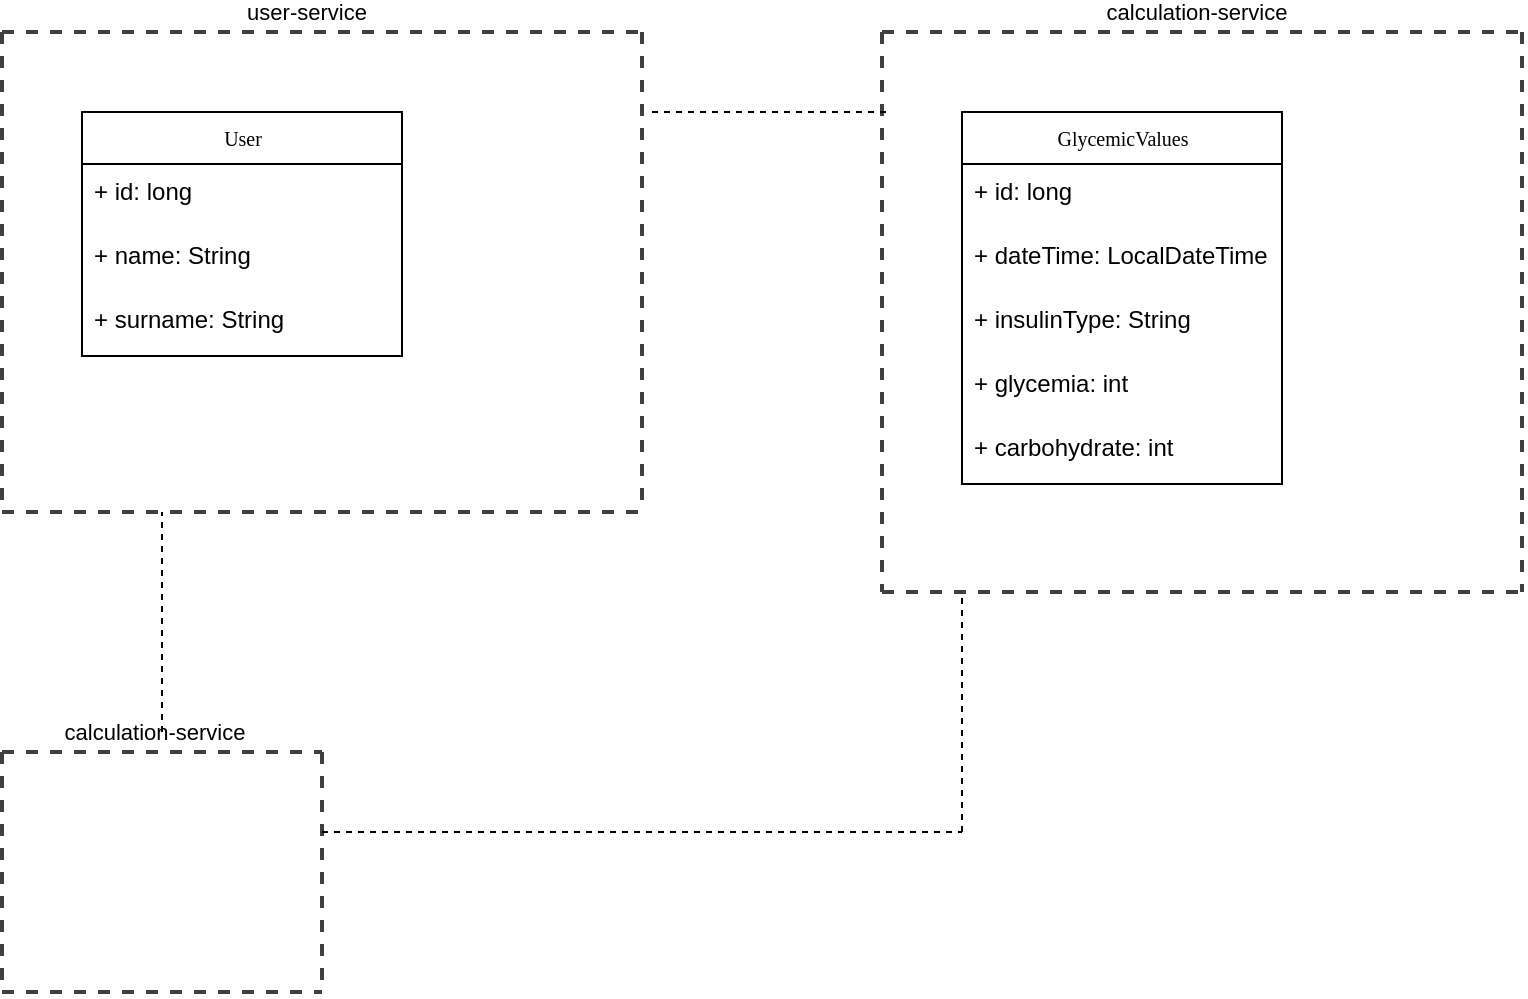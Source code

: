 <mxfile version="24.8.4">
  <diagram name="Page-1" id="c4acf3e9-155e-7222-9cf6-157b1a14988f">
    <mxGraphModel dx="1290" dy="1630" grid="1" gridSize="10" guides="1" tooltips="1" connect="1" arrows="1" fold="1" page="1" pageScale="1" pageWidth="850" pageHeight="1100" background="none" math="0" shadow="0">
      <root>
        <mxCell id="0" />
        <mxCell id="1" parent="0" />
        <mxCell id="17acba5748e5396b-20" value="User" style="swimlane;html=1;fontStyle=0;childLayout=stackLayout;horizontal=1;startSize=26;fillColor=none;horizontalStack=0;resizeParent=1;resizeLast=0;collapsible=1;marginBottom=0;swimlaneFillColor=#ffffff;rounded=0;shadow=0;comic=0;labelBackgroundColor=none;strokeWidth=1;fontFamily=Verdana;fontSize=10;align=center;" parent="1" vertex="1">
          <mxGeometry x="80" y="40" width="160" height="122" as="geometry" />
        </mxCell>
        <mxCell id="47DNQcjLyfp37vdKlu38-13" value="+ id: long" style="text;html=1;strokeColor=none;fillColor=none;align=left;verticalAlign=top;spacingLeft=4;spacingRight=4;whiteSpace=wrap;overflow=hidden;rotatable=0;points=[[0,0.5],[1,0.5]];portConstraint=eastwest;" vertex="1" parent="17acba5748e5396b-20">
          <mxGeometry y="26" width="160" height="32" as="geometry" />
        </mxCell>
        <mxCell id="47DNQcjLyfp37vdKlu38-14" value="+ name: String" style="text;html=1;strokeColor=none;fillColor=none;align=left;verticalAlign=top;spacingLeft=4;spacingRight=4;whiteSpace=wrap;overflow=hidden;rotatable=0;points=[[0,0.5],[1,0.5]];portConstraint=eastwest;" vertex="1" parent="17acba5748e5396b-20">
          <mxGeometry y="58" width="160" height="32" as="geometry" />
        </mxCell>
        <mxCell id="47DNQcjLyfp37vdKlu38-15" value="+ surname: String" style="text;html=1;strokeColor=none;fillColor=none;align=left;verticalAlign=top;spacingLeft=4;spacingRight=4;whiteSpace=wrap;overflow=hidden;rotatable=0;points=[[0,0.5],[1,0.5]];portConstraint=eastwest;" vertex="1" parent="17acba5748e5396b-20">
          <mxGeometry y="90" width="160" height="32" as="geometry" />
        </mxCell>
        <mxCell id="47DNQcjLyfp37vdKlu38-1" value="GlycemicValues" style="swimlane;html=1;fontStyle=0;childLayout=stackLayout;horizontal=1;startSize=26;fillColor=none;horizontalStack=0;resizeParent=1;resizeLast=0;collapsible=1;marginBottom=0;swimlaneFillColor=#ffffff;rounded=0;shadow=0;comic=0;labelBackgroundColor=none;strokeWidth=1;fontFamily=Verdana;fontSize=10;align=center;" vertex="1" parent="1">
          <mxGeometry x="520" y="40" width="160" height="186" as="geometry" />
        </mxCell>
        <mxCell id="47DNQcjLyfp37vdKlu38-9" value="+ id: long" style="text;html=1;strokeColor=none;fillColor=none;align=left;verticalAlign=top;spacingLeft=4;spacingRight=4;whiteSpace=wrap;overflow=hidden;rotatable=0;points=[[0,0.5],[1,0.5]];portConstraint=eastwest;" vertex="1" parent="47DNQcjLyfp37vdKlu38-1">
          <mxGeometry y="26" width="160" height="32" as="geometry" />
        </mxCell>
        <mxCell id="47DNQcjLyfp37vdKlu38-4" value="+ dateTime: LocalDateTime" style="text;html=1;strokeColor=none;fillColor=none;align=left;verticalAlign=top;spacingLeft=4;spacingRight=4;whiteSpace=wrap;overflow=hidden;rotatable=0;points=[[0,0.5],[1,0.5]];portConstraint=eastwest;" vertex="1" parent="47DNQcjLyfp37vdKlu38-1">
          <mxGeometry y="58" width="160" height="32" as="geometry" />
        </mxCell>
        <mxCell id="47DNQcjLyfp37vdKlu38-10" value="+ insulinType: String" style="text;html=1;strokeColor=none;fillColor=none;align=left;verticalAlign=top;spacingLeft=4;spacingRight=4;whiteSpace=wrap;overflow=hidden;rotatable=0;points=[[0,0.5],[1,0.5]];portConstraint=eastwest;" vertex="1" parent="47DNQcjLyfp37vdKlu38-1">
          <mxGeometry y="90" width="160" height="32" as="geometry" />
        </mxCell>
        <mxCell id="47DNQcjLyfp37vdKlu38-11" value="+ glycemia: int" style="text;html=1;strokeColor=none;fillColor=none;align=left;verticalAlign=top;spacingLeft=4;spacingRight=4;whiteSpace=wrap;overflow=hidden;rotatable=0;points=[[0,0.5],[1,0.5]];portConstraint=eastwest;" vertex="1" parent="47DNQcjLyfp37vdKlu38-1">
          <mxGeometry y="122" width="160" height="32" as="geometry" />
        </mxCell>
        <mxCell id="47DNQcjLyfp37vdKlu38-12" value="+ carbohydrate: int" style="text;html=1;strokeColor=none;fillColor=none;align=left;verticalAlign=top;spacingLeft=4;spacingRight=4;whiteSpace=wrap;overflow=hidden;rotatable=0;points=[[0,0.5],[1,0.5]];portConstraint=eastwest;" vertex="1" parent="47DNQcjLyfp37vdKlu38-1">
          <mxGeometry y="154" width="160" height="32" as="geometry" />
        </mxCell>
        <mxCell id="47DNQcjLyfp37vdKlu38-18" value="" style="edgeStyle=none;rounded=0;html=1;jettySize=auto;orthogonalLoop=1;strokeColor=#404040;strokeWidth=2;fontColor=#000000;jumpStyle=none;endArrow=none;endFill=0;startArrow=none;dashed=1;" edge="1" parent="1">
          <mxGeometry width="100" relative="1" as="geometry">
            <mxPoint x="40" as="sourcePoint" />
            <mxPoint x="360" as="targetPoint" />
          </mxGeometry>
        </mxCell>
        <mxCell id="47DNQcjLyfp37vdKlu38-30" value="user-service" style="edgeLabel;html=1;align=center;verticalAlign=middle;resizable=0;points=[];" vertex="1" connectable="0" parent="47DNQcjLyfp37vdKlu38-18">
          <mxGeometry x="-0.05" y="1" relative="1" as="geometry">
            <mxPoint y="-9" as="offset" />
          </mxGeometry>
        </mxCell>
        <mxCell id="47DNQcjLyfp37vdKlu38-19" value="" style="edgeStyle=none;rounded=0;html=1;jettySize=auto;orthogonalLoop=1;strokeColor=#404040;strokeWidth=2;fontColor=#000000;jumpStyle=none;endArrow=none;endFill=0;startArrow=none;dashed=1;" edge="1" parent="1">
          <mxGeometry width="100" relative="1" as="geometry">
            <mxPoint x="40" y="240" as="sourcePoint" />
            <mxPoint x="360" y="240" as="targetPoint" />
            <Array as="points">
              <mxPoint x="120" y="240" />
              <mxPoint x="200" y="240" />
            </Array>
          </mxGeometry>
        </mxCell>
        <mxCell id="47DNQcjLyfp37vdKlu38-20" value="" style="edgeStyle=none;rounded=0;html=1;jettySize=auto;orthogonalLoop=1;strokeColor=#404040;strokeWidth=2;fontColor=#000000;jumpStyle=none;endArrow=none;endFill=0;startArrow=none;dashed=1;" edge="1" parent="1">
          <mxGeometry width="100" relative="1" as="geometry">
            <mxPoint x="360" as="sourcePoint" />
            <mxPoint x="360" y="240" as="targetPoint" />
          </mxGeometry>
        </mxCell>
        <mxCell id="47DNQcjLyfp37vdKlu38-21" value="" style="edgeStyle=none;rounded=0;html=1;jettySize=auto;orthogonalLoop=1;strokeColor=#404040;strokeWidth=2;fontColor=#000000;jumpStyle=none;endArrow=none;endFill=0;startArrow=none;dashed=1;" edge="1" parent="1">
          <mxGeometry width="100" relative="1" as="geometry">
            <mxPoint x="40" as="sourcePoint" />
            <mxPoint x="40" y="240" as="targetPoint" />
          </mxGeometry>
        </mxCell>
        <mxCell id="47DNQcjLyfp37vdKlu38-26" value="" style="edgeStyle=none;rounded=0;html=1;jettySize=auto;orthogonalLoop=1;strokeColor=#404040;strokeWidth=2;fontColor=#000000;jumpStyle=none;endArrow=none;endFill=0;startArrow=none;dashed=1;" edge="1" parent="1">
          <mxGeometry width="100" relative="1" as="geometry">
            <mxPoint x="480" as="sourcePoint" />
            <mxPoint x="800" as="targetPoint" />
          </mxGeometry>
        </mxCell>
        <mxCell id="47DNQcjLyfp37vdKlu38-31" value="calculation-service" style="edgeLabel;html=1;align=center;verticalAlign=middle;resizable=0;points=[];" vertex="1" connectable="0" parent="47DNQcjLyfp37vdKlu38-26">
          <mxGeometry x="-0.019" y="6" relative="1" as="geometry">
            <mxPoint y="-4" as="offset" />
          </mxGeometry>
        </mxCell>
        <mxCell id="47DNQcjLyfp37vdKlu38-27" value="" style="edgeStyle=none;rounded=0;html=1;jettySize=auto;orthogonalLoop=1;strokeColor=#404040;strokeWidth=2;fontColor=#000000;jumpStyle=none;endArrow=none;endFill=0;startArrow=none;dashed=1;" edge="1" parent="1">
          <mxGeometry width="100" relative="1" as="geometry">
            <mxPoint x="480" y="280" as="sourcePoint" />
            <mxPoint x="800" y="280" as="targetPoint" />
          </mxGeometry>
        </mxCell>
        <mxCell id="47DNQcjLyfp37vdKlu38-28" value="" style="edgeStyle=none;rounded=0;html=1;jettySize=auto;orthogonalLoop=1;strokeColor=#404040;strokeWidth=2;fontColor=#000000;jumpStyle=none;endArrow=none;endFill=0;startArrow=none;dashed=1;" edge="1" parent="1">
          <mxGeometry width="100" relative="1" as="geometry">
            <mxPoint x="800" as="sourcePoint" />
            <mxPoint x="800" y="280" as="targetPoint" />
          </mxGeometry>
        </mxCell>
        <mxCell id="47DNQcjLyfp37vdKlu38-29" value="" style="edgeStyle=none;rounded=0;html=1;jettySize=auto;orthogonalLoop=1;strokeColor=#404040;strokeWidth=2;fontColor=#000000;jumpStyle=none;endArrow=none;endFill=0;startArrow=none;dashed=1;" edge="1" parent="1">
          <mxGeometry width="100" relative="1" as="geometry">
            <mxPoint x="480" as="sourcePoint" />
            <mxPoint x="480" y="280" as="targetPoint" />
          </mxGeometry>
        </mxCell>
        <mxCell id="47DNQcjLyfp37vdKlu38-36" value="" style="edgeStyle=none;rounded=0;html=1;jettySize=auto;orthogonalLoop=1;strokeColor=#404040;strokeWidth=2;fontColor=#000000;jumpStyle=none;endArrow=none;endFill=0;startArrow=none;dashed=1;" edge="1" parent="1">
          <mxGeometry width="100" relative="1" as="geometry">
            <mxPoint x="40" y="360" as="sourcePoint" />
            <mxPoint x="200" y="360" as="targetPoint" />
          </mxGeometry>
        </mxCell>
        <mxCell id="47DNQcjLyfp37vdKlu38-37" value="calculation-service" style="edgeLabel;html=1;align=center;verticalAlign=middle;resizable=0;points=[];" vertex="1" connectable="0" parent="47DNQcjLyfp37vdKlu38-36">
          <mxGeometry x="-0.05" y="1" relative="1" as="geometry">
            <mxPoint y="-9" as="offset" />
          </mxGeometry>
        </mxCell>
        <mxCell id="47DNQcjLyfp37vdKlu38-38" value="" style="edgeStyle=none;rounded=0;html=1;jettySize=auto;orthogonalLoop=1;strokeColor=#404040;strokeWidth=2;fontColor=#000000;jumpStyle=none;endArrow=none;endFill=0;startArrow=none;dashed=1;" edge="1" parent="1">
          <mxGeometry width="100" relative="1" as="geometry">
            <mxPoint x="40" y="480" as="sourcePoint" />
            <mxPoint x="200" y="480" as="targetPoint" />
          </mxGeometry>
        </mxCell>
        <mxCell id="47DNQcjLyfp37vdKlu38-39" value="" style="edgeStyle=none;rounded=0;html=1;jettySize=auto;orthogonalLoop=1;strokeColor=#404040;strokeWidth=2;fontColor=#000000;jumpStyle=none;endArrow=none;endFill=0;startArrow=none;dashed=1;" edge="1" parent="1">
          <mxGeometry width="100" relative="1" as="geometry">
            <mxPoint x="200" y="360" as="sourcePoint" />
            <mxPoint x="200" y="480" as="targetPoint" />
            <Array as="points">
              <mxPoint x="200" y="420" />
            </Array>
          </mxGeometry>
        </mxCell>
        <mxCell id="47DNQcjLyfp37vdKlu38-40" value="" style="edgeStyle=none;rounded=0;html=1;jettySize=auto;orthogonalLoop=1;strokeColor=#404040;strokeWidth=2;fontColor=#000000;jumpStyle=none;endArrow=none;endFill=0;startArrow=none;dashed=1;" edge="1" parent="1">
          <mxGeometry width="100" relative="1" as="geometry">
            <mxPoint x="40" y="360" as="sourcePoint" />
            <mxPoint x="40" y="480" as="targetPoint" />
          </mxGeometry>
        </mxCell>
        <mxCell id="47DNQcjLyfp37vdKlu38-41" value="" style="endArrow=none;dashed=1;html=1;rounded=0;" edge="1" parent="1">
          <mxGeometry width="50" height="50" relative="1" as="geometry">
            <mxPoint x="120" y="350" as="sourcePoint" />
            <mxPoint x="120" y="240" as="targetPoint" />
          </mxGeometry>
        </mxCell>
        <mxCell id="47DNQcjLyfp37vdKlu38-42" value="" style="endArrow=none;dashed=1;html=1;rounded=0;" edge="1" parent="1">
          <mxGeometry width="50" height="50" relative="1" as="geometry">
            <mxPoint x="520" y="400" as="sourcePoint" />
            <mxPoint x="520" y="280" as="targetPoint" />
          </mxGeometry>
        </mxCell>
        <mxCell id="47DNQcjLyfp37vdKlu38-43" value="" style="endArrow=none;dashed=1;html=1;rounded=0;" edge="1" parent="1">
          <mxGeometry width="50" height="50" relative="1" as="geometry">
            <mxPoint x="200" y="400" as="sourcePoint" />
            <mxPoint x="520" y="400" as="targetPoint" />
          </mxGeometry>
        </mxCell>
        <mxCell id="47DNQcjLyfp37vdKlu38-44" value="" style="endArrow=none;dashed=1;html=1;rounded=0;" edge="1" parent="1">
          <mxGeometry width="50" height="50" relative="1" as="geometry">
            <mxPoint x="365" y="40" as="sourcePoint" />
            <mxPoint x="485" y="40" as="targetPoint" />
          </mxGeometry>
        </mxCell>
      </root>
    </mxGraphModel>
  </diagram>
</mxfile>
